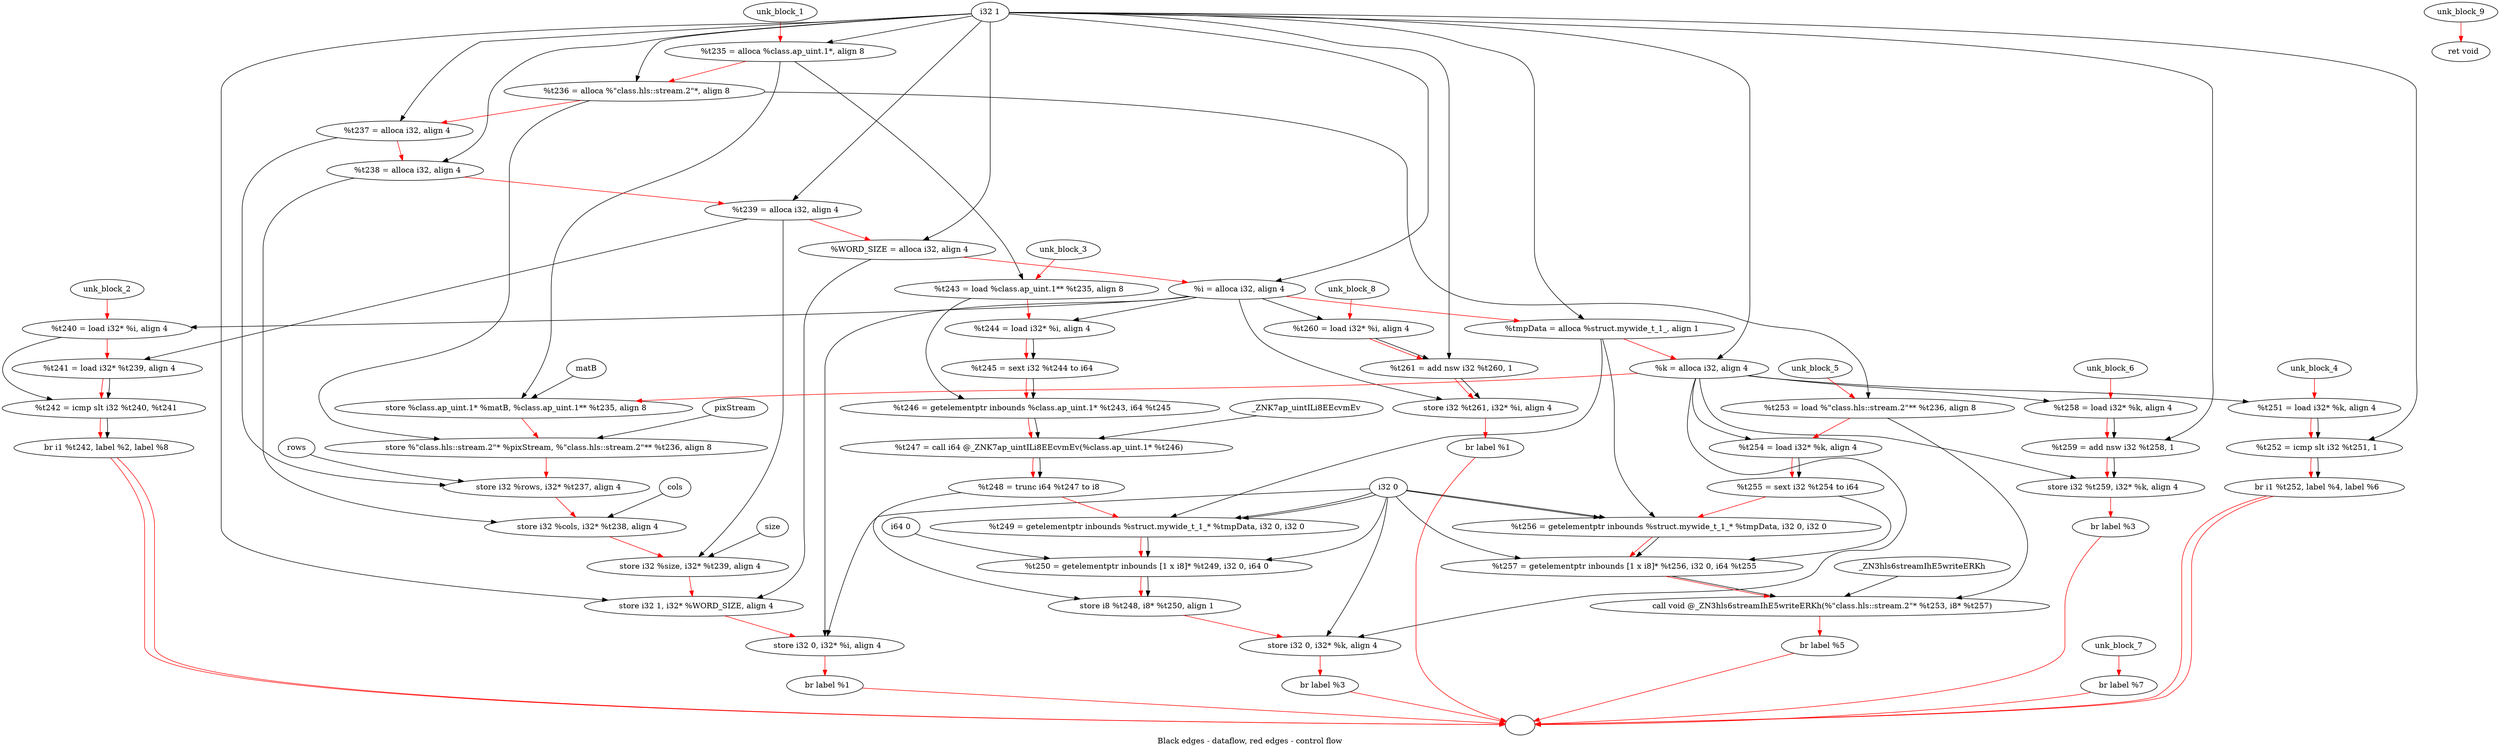 digraph G {
compound=true
label="Black edges - dataflow, red edges - control flow"
"t235" [label="  %t235 = alloca %class.ap_uint.1*, align 8"]
"t236" [label="  %t236 = alloca %\"class.hls::stream.2\"*, align 8"]
"t237" [label="  %t237 = alloca i32, align 4"]
"t238" [label="  %t238 = alloca i32, align 4"]
"t239" [label="  %t239 = alloca i32, align 4"]
"WORD_SIZE" [label="  %WORD_SIZE = alloca i32, align 4"]
"i" [label="  %i = alloca i32, align 4"]
"tmpData" [label="  %tmpData = alloca %struct.mywide_t_1_, align 1"]
"k" [label="  %k = alloca i32, align 4"]
"_1" [label="  store %class.ap_uint.1* %matB, %class.ap_uint.1** %t235, align 8"]
"_2" [label="  store %\"class.hls::stream.2\"* %pixStream, %\"class.hls::stream.2\"** %t236, align 8"]
"_3" [label="  store i32 %rows, i32* %t237, align 4"]
"_4" [label="  store i32 %cols, i32* %t238, align 4"]
"_5" [label="  store i32 %size, i32* %t239, align 4"]
"_6" [label="  store i32 1, i32* %WORD_SIZE, align 4"]
"_7" [label="  store i32 0, i32* %i, align 4"]
"_8" [label="  br label %1"]
"unk_block_1" -> "t235"[color=red]
"i32 1" -> "t235"
"t235" -> "t236"[color=red weight=2]
"i32 1" -> "t236"
"t236" -> "t237"[color=red weight=2]
"i32 1" -> "t237"
"t237" -> "t238"[color=red weight=2]
"i32 1" -> "t238"
"t238" -> "t239"[color=red weight=2]
"i32 1" -> "t239"
"t239" -> "WORD_SIZE"[color=red weight=2]
"i32 1" -> "WORD_SIZE"
"WORD_SIZE" -> "i"[color=red weight=2]
"i32 1" -> "i"
"i" -> "tmpData"[color=red weight=2]
"i32 1" -> "tmpData"
"tmpData" -> "k"[color=red weight=2]
"i32 1" -> "k"
"k" -> "_1"[color=red weight=2]
"matB" -> "_1"
"t235" -> "_1"
"_1" -> "_2"[color=red weight=2]
"pixStream" -> "_2"
"t236" -> "_2"
"_2" -> "_3"[color=red weight=2]
"rows" -> "_3"
"t237" -> "_3"
"_3" -> "_4"[color=red weight=2]
"cols" -> "_4"
"t238" -> "_4"
"_4" -> "_5"[color=red weight=2]
"size" -> "_5"
"t239" -> "_5"
"_5" -> "_6"[color=red weight=2]
"i32 1" -> "_6"
"WORD_SIZE" -> "_6"
"_6" -> "_7"[color=red weight=2]
"i32 0" -> "_7"
"i" -> "_7"
"_7" -> "_8"[color=red weight=2]
"_8" -> ""[color=red]

"t240" [label="  %t240 = load i32* %i, align 4"]
"t241" [label="  %t241 = load i32* %t239, align 4"]
"t242" [label="  %t242 = icmp slt i32 %t240, %t241"]
"_9" [label="  br i1 %t242, label %2, label %8"]
"unk_block_2" -> "t240"[color=red]
"i" -> "t240"
"t240" -> "t241"[color=red weight=2]
"t239" -> "t241"
"t241" -> "t242"[color=red weight=2]
"t240" -> "t242"
"t241" -> "t242"
"t242" -> "_9"[color=red weight=2]
"t242" -> "_9"
"_9" -> ""[color=red]
"_9" -> ""[color=red]

"t243" [label="  %t243 = load %class.ap_uint.1** %t235, align 8"]
"t244" [label="  %t244 = load i32* %i, align 4"]
"t245" [label="  %t245 = sext i32 %t244 to i64"]
"t246" [label="  %t246 = getelementptr inbounds %class.ap_uint.1* %t243, i64 %t245"]
"t247" [label="  %t247 = call i64 @_ZNK7ap_uintILi8EEcvmEv(%class.ap_uint.1* %t246)"]
"t248" [label="  %t248 = trunc i64 %t247 to i8"]
"t249" [label="  %t249 = getelementptr inbounds %struct.mywide_t_1_* %tmpData, i32 0, i32 0"]
"t250" [label="  %t250 = getelementptr inbounds [1 x i8]* %t249, i32 0, i64 0"]
"_10" [label="  store i8 %t248, i8* %t250, align 1"]
"_11" [label="  store i32 0, i32* %k, align 4"]
"_12" [label="  br label %3"]
"unk_block_3" -> "t243"[color=red]
"t235" -> "t243"
"t243" -> "t244"[color=red weight=2]
"i" -> "t244"
"t244" -> "t245"[color=red weight=2]
"t244" -> "t245"
"t245" -> "t246"[color=red weight=2]
"t243" -> "t246"
"t245" -> "t246"
"t246" -> "t247"[color=red weight=2]
"t246" -> "t247"
"_ZNK7ap_uintILi8EEcvmEv" -> "t247"
"t247" -> "t248"[color=red weight=2]
"t247" -> "t248"
"t248" -> "t249"[color=red weight=2]
"tmpData" -> "t249"
"i32 0" -> "t249"
"i32 0" -> "t249"
"t249" -> "t250"[color=red weight=2]
"t249" -> "t250"
"i32 0" -> "t250"
"i64 0" -> "t250"
"t250" -> "_10"[color=red weight=2]
"t248" -> "_10"
"t250" -> "_10"
"_10" -> "_11"[color=red weight=2]
"i32 0" -> "_11"
"k" -> "_11"
"_11" -> "_12"[color=red weight=2]
"_12" -> ""[color=red]

"t251" [label="  %t251 = load i32* %k, align 4"]
"t252" [label="  %t252 = icmp slt i32 %t251, 1"]
"_13" [label="  br i1 %t252, label %4, label %6"]
"unk_block_4" -> "t251"[color=red]
"k" -> "t251"
"t251" -> "t252"[color=red weight=2]
"t251" -> "t252"
"i32 1" -> "t252"
"t252" -> "_13"[color=red weight=2]
"t252" -> "_13"
"_13" -> ""[color=red]
"_13" -> ""[color=red]

"t253" [label="  %t253 = load %\"class.hls::stream.2\"** %t236, align 8"]
"t254" [label="  %t254 = load i32* %k, align 4"]
"t255" [label="  %t255 = sext i32 %t254 to i64"]
"t256" [label="  %t256 = getelementptr inbounds %struct.mywide_t_1_* %tmpData, i32 0, i32 0"]
"t257" [label="  %t257 = getelementptr inbounds [1 x i8]* %t256, i32 0, i64 %t255"]
"_14" [label="  call void @_ZN3hls6streamIhE5writeERKh(%\"class.hls::stream.2\"* %t253, i8* %t257)"]
"_15" [label="  br label %5"]
"unk_block_5" -> "t253"[color=red]
"t236" -> "t253"
"t253" -> "t254"[color=red weight=2]
"k" -> "t254"
"t254" -> "t255"[color=red weight=2]
"t254" -> "t255"
"t255" -> "t256"[color=red weight=2]
"tmpData" -> "t256"
"i32 0" -> "t256"
"i32 0" -> "t256"
"t256" -> "t257"[color=red weight=2]
"t256" -> "t257"
"i32 0" -> "t257"
"t255" -> "t257"
"t257" -> "_14"[color=red weight=2]
"t253" -> "_14"
"t257" -> "_14"
"_ZN3hls6streamIhE5writeERKh" -> "_14"
"_14" -> "_15"[color=red weight=2]
"_15" -> ""[color=red]

"t258" [label="  %t258 = load i32* %k, align 4"]
"t259" [label="  %t259 = add nsw i32 %t258, 1"]
"_16" [label="  store i32 %t259, i32* %k, align 4"]
"_17" [label="  br label %3"]
"unk_block_6" -> "t258"[color=red]
"k" -> "t258"
"t258" -> "t259"[color=red weight=2]
"t258" -> "t259"
"i32 1" -> "t259"
"t259" -> "_16"[color=red weight=2]
"t259" -> "_16"
"k" -> "_16"
"_16" -> "_17"[color=red weight=2]
"_17" -> ""[color=red]

"_18" [label="  br label %7"]
"unk_block_7" -> "_18"[color=red]
"_18" -> ""[color=red]

"t260" [label="  %t260 = load i32* %i, align 4"]
"t261" [label="  %t261 = add nsw i32 %t260, 1"]
"_19" [label="  store i32 %t261, i32* %i, align 4"]
"_20" [label="  br label %1"]
"unk_block_8" -> "t260"[color=red]
"i" -> "t260"
"t260" -> "t261"[color=red weight=2]
"t260" -> "t261"
"i32 1" -> "t261"
"t261" -> "_19"[color=red weight=2]
"t261" -> "_19"
"i" -> "_19"
"_19" -> "_20"[color=red weight=2]
"_20" -> ""[color=red]

"_21" [label="  ret void"]
"unk_block_9" -> "_21"[color=red]

}

